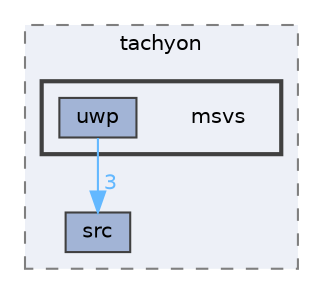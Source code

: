 digraph "external/taskflow/3rd-party/tbb/examples/parallel_for/tachyon/msvs"
{
 // LATEX_PDF_SIZE
  bgcolor="transparent";
  edge [fontname=Helvetica,fontsize=10,labelfontname=Helvetica,labelfontsize=10];
  node [fontname=Helvetica,fontsize=10,shape=box,height=0.2,width=0.4];
  compound=true
  subgraph clusterdir_e88c00dfb36431b400f14758d356667b {
    graph [ bgcolor="#edf0f7", pencolor="grey50", label="tachyon", fontname=Helvetica,fontsize=10 style="filled,dashed", URL="dir_e88c00dfb36431b400f14758d356667b.html",tooltip=""]
  dir_bab75847af6290bc7e6d90f26fb290b1 [label="src", fillcolor="#a2b4d6", color="grey25", style="filled", URL="dir_bab75847af6290bc7e6d90f26fb290b1.html",tooltip=""];
  subgraph clusterdir_1f6991ee6e0ba7a0277007b58ad8a8e7 {
    graph [ bgcolor="#edf0f7", pencolor="grey25", label="", fontname=Helvetica,fontsize=10 style="filled,bold", URL="dir_1f6991ee6e0ba7a0277007b58ad8a8e7.html",tooltip=""]
    dir_1f6991ee6e0ba7a0277007b58ad8a8e7 [shape=plaintext, label="msvs"];
  dir_709276fc89c8c70ff792ef02bc80aae2 [label="uwp", fillcolor="#a2b4d6", color="grey25", style="filled", URL="dir_709276fc89c8c70ff792ef02bc80aae2.html",tooltip=""];
  }
  }
  dir_709276fc89c8c70ff792ef02bc80aae2->dir_bab75847af6290bc7e6d90f26fb290b1 [headlabel="3", labeldistance=1.5 headhref="dir_000907_000781.html" href="dir_000907_000781.html" color="steelblue1" fontcolor="steelblue1"];
}

